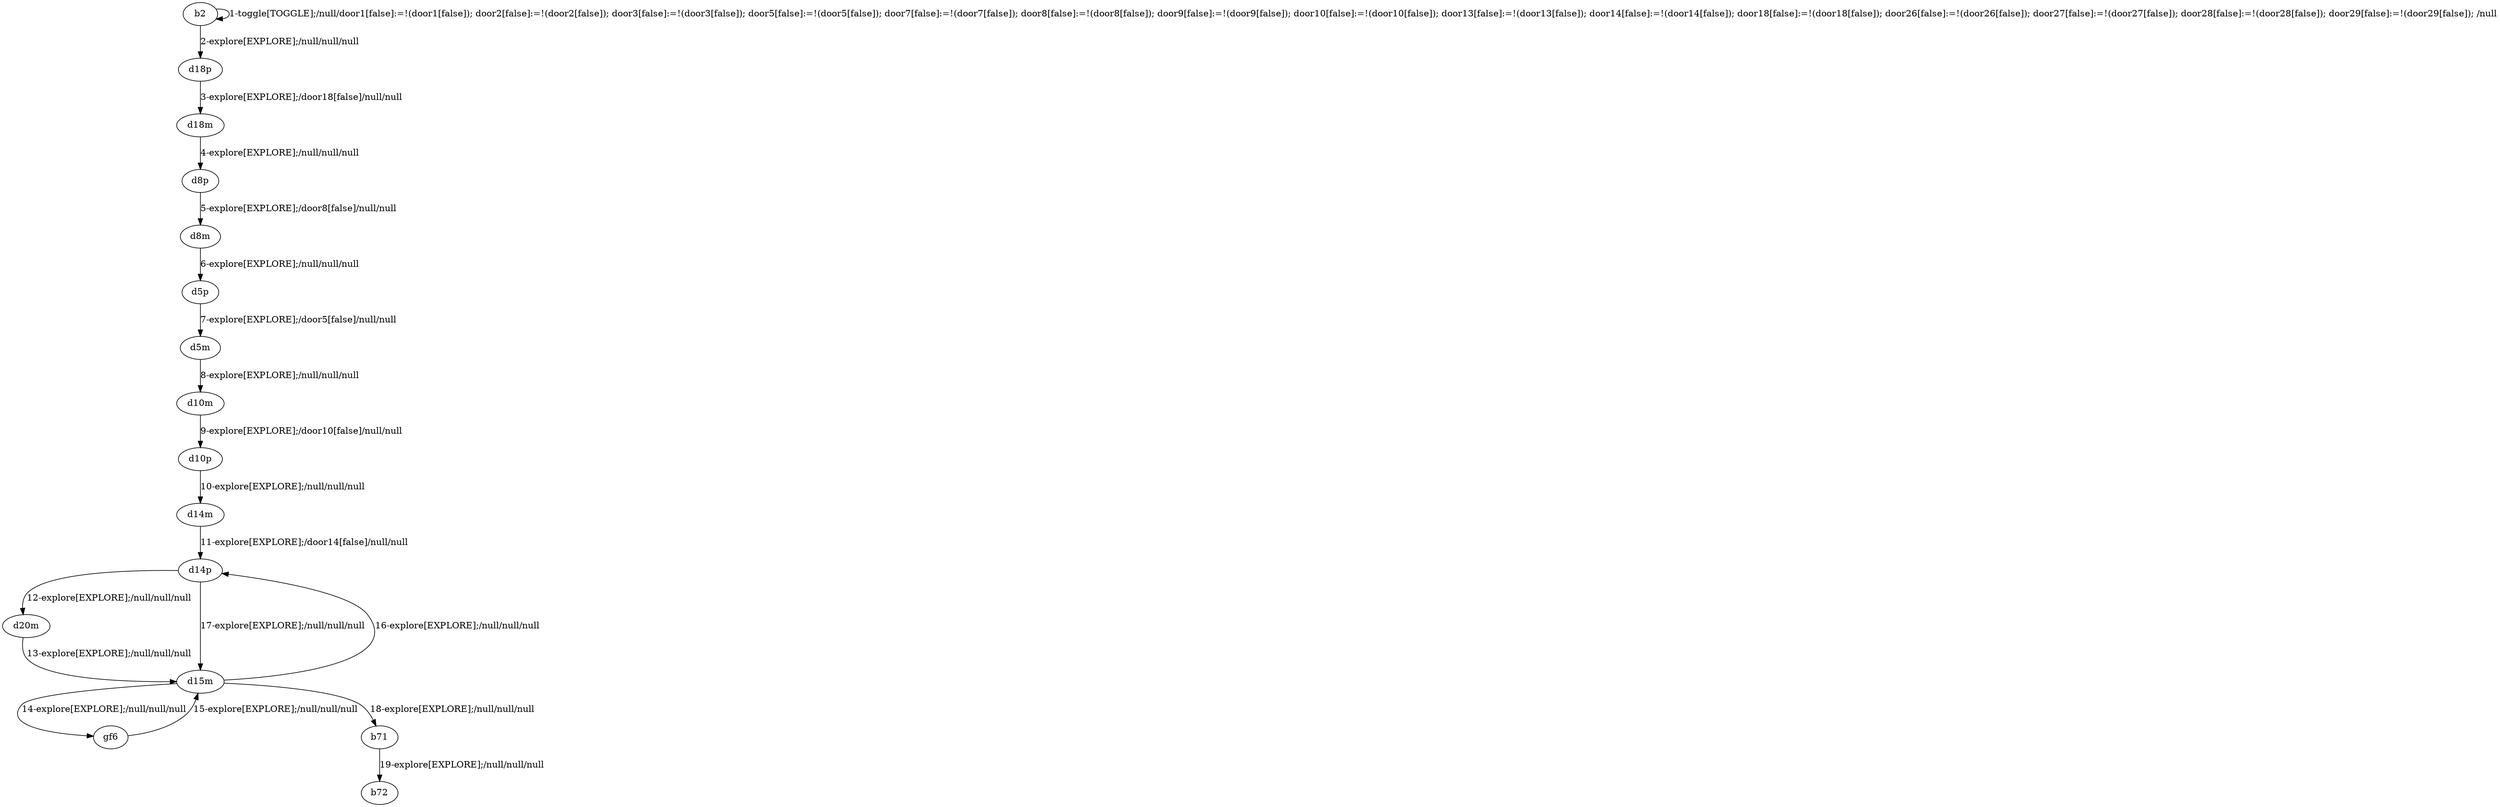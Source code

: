 # Total number of goals covered by this test: 2
# b71 --> b72
# d15m --> b71

digraph g {
"b2" -> "b2" [label = "1-toggle[TOGGLE];/null/door1[false]:=!(door1[false]); door2[false]:=!(door2[false]); door3[false]:=!(door3[false]); door5[false]:=!(door5[false]); door7[false]:=!(door7[false]); door8[false]:=!(door8[false]); door9[false]:=!(door9[false]); door10[false]:=!(door10[false]); door13[false]:=!(door13[false]); door14[false]:=!(door14[false]); door18[false]:=!(door18[false]); door26[false]:=!(door26[false]); door27[false]:=!(door27[false]); door28[false]:=!(door28[false]); door29[false]:=!(door29[false]); /null"];
"b2" -> "d18p" [label = "2-explore[EXPLORE];/null/null/null"];
"d18p" -> "d18m" [label = "3-explore[EXPLORE];/door18[false]/null/null"];
"d18m" -> "d8p" [label = "4-explore[EXPLORE];/null/null/null"];
"d8p" -> "d8m" [label = "5-explore[EXPLORE];/door8[false]/null/null"];
"d8m" -> "d5p" [label = "6-explore[EXPLORE];/null/null/null"];
"d5p" -> "d5m" [label = "7-explore[EXPLORE];/door5[false]/null/null"];
"d5m" -> "d10m" [label = "8-explore[EXPLORE];/null/null/null"];
"d10m" -> "d10p" [label = "9-explore[EXPLORE];/door10[false]/null/null"];
"d10p" -> "d14m" [label = "10-explore[EXPLORE];/null/null/null"];
"d14m" -> "d14p" [label = "11-explore[EXPLORE];/door14[false]/null/null"];
"d14p" -> "d20m" [label = "12-explore[EXPLORE];/null/null/null"];
"d20m" -> "d15m" [label = "13-explore[EXPLORE];/null/null/null"];
"d15m" -> "gf6" [label = "14-explore[EXPLORE];/null/null/null"];
"gf6" -> "d15m" [label = "15-explore[EXPLORE];/null/null/null"];
"d15m" -> "d14p" [label = "16-explore[EXPLORE];/null/null/null"];
"d14p" -> "d15m" [label = "17-explore[EXPLORE];/null/null/null"];
"d15m" -> "b71" [label = "18-explore[EXPLORE];/null/null/null"];
"b71" -> "b72" [label = "19-explore[EXPLORE];/null/null/null"];
}